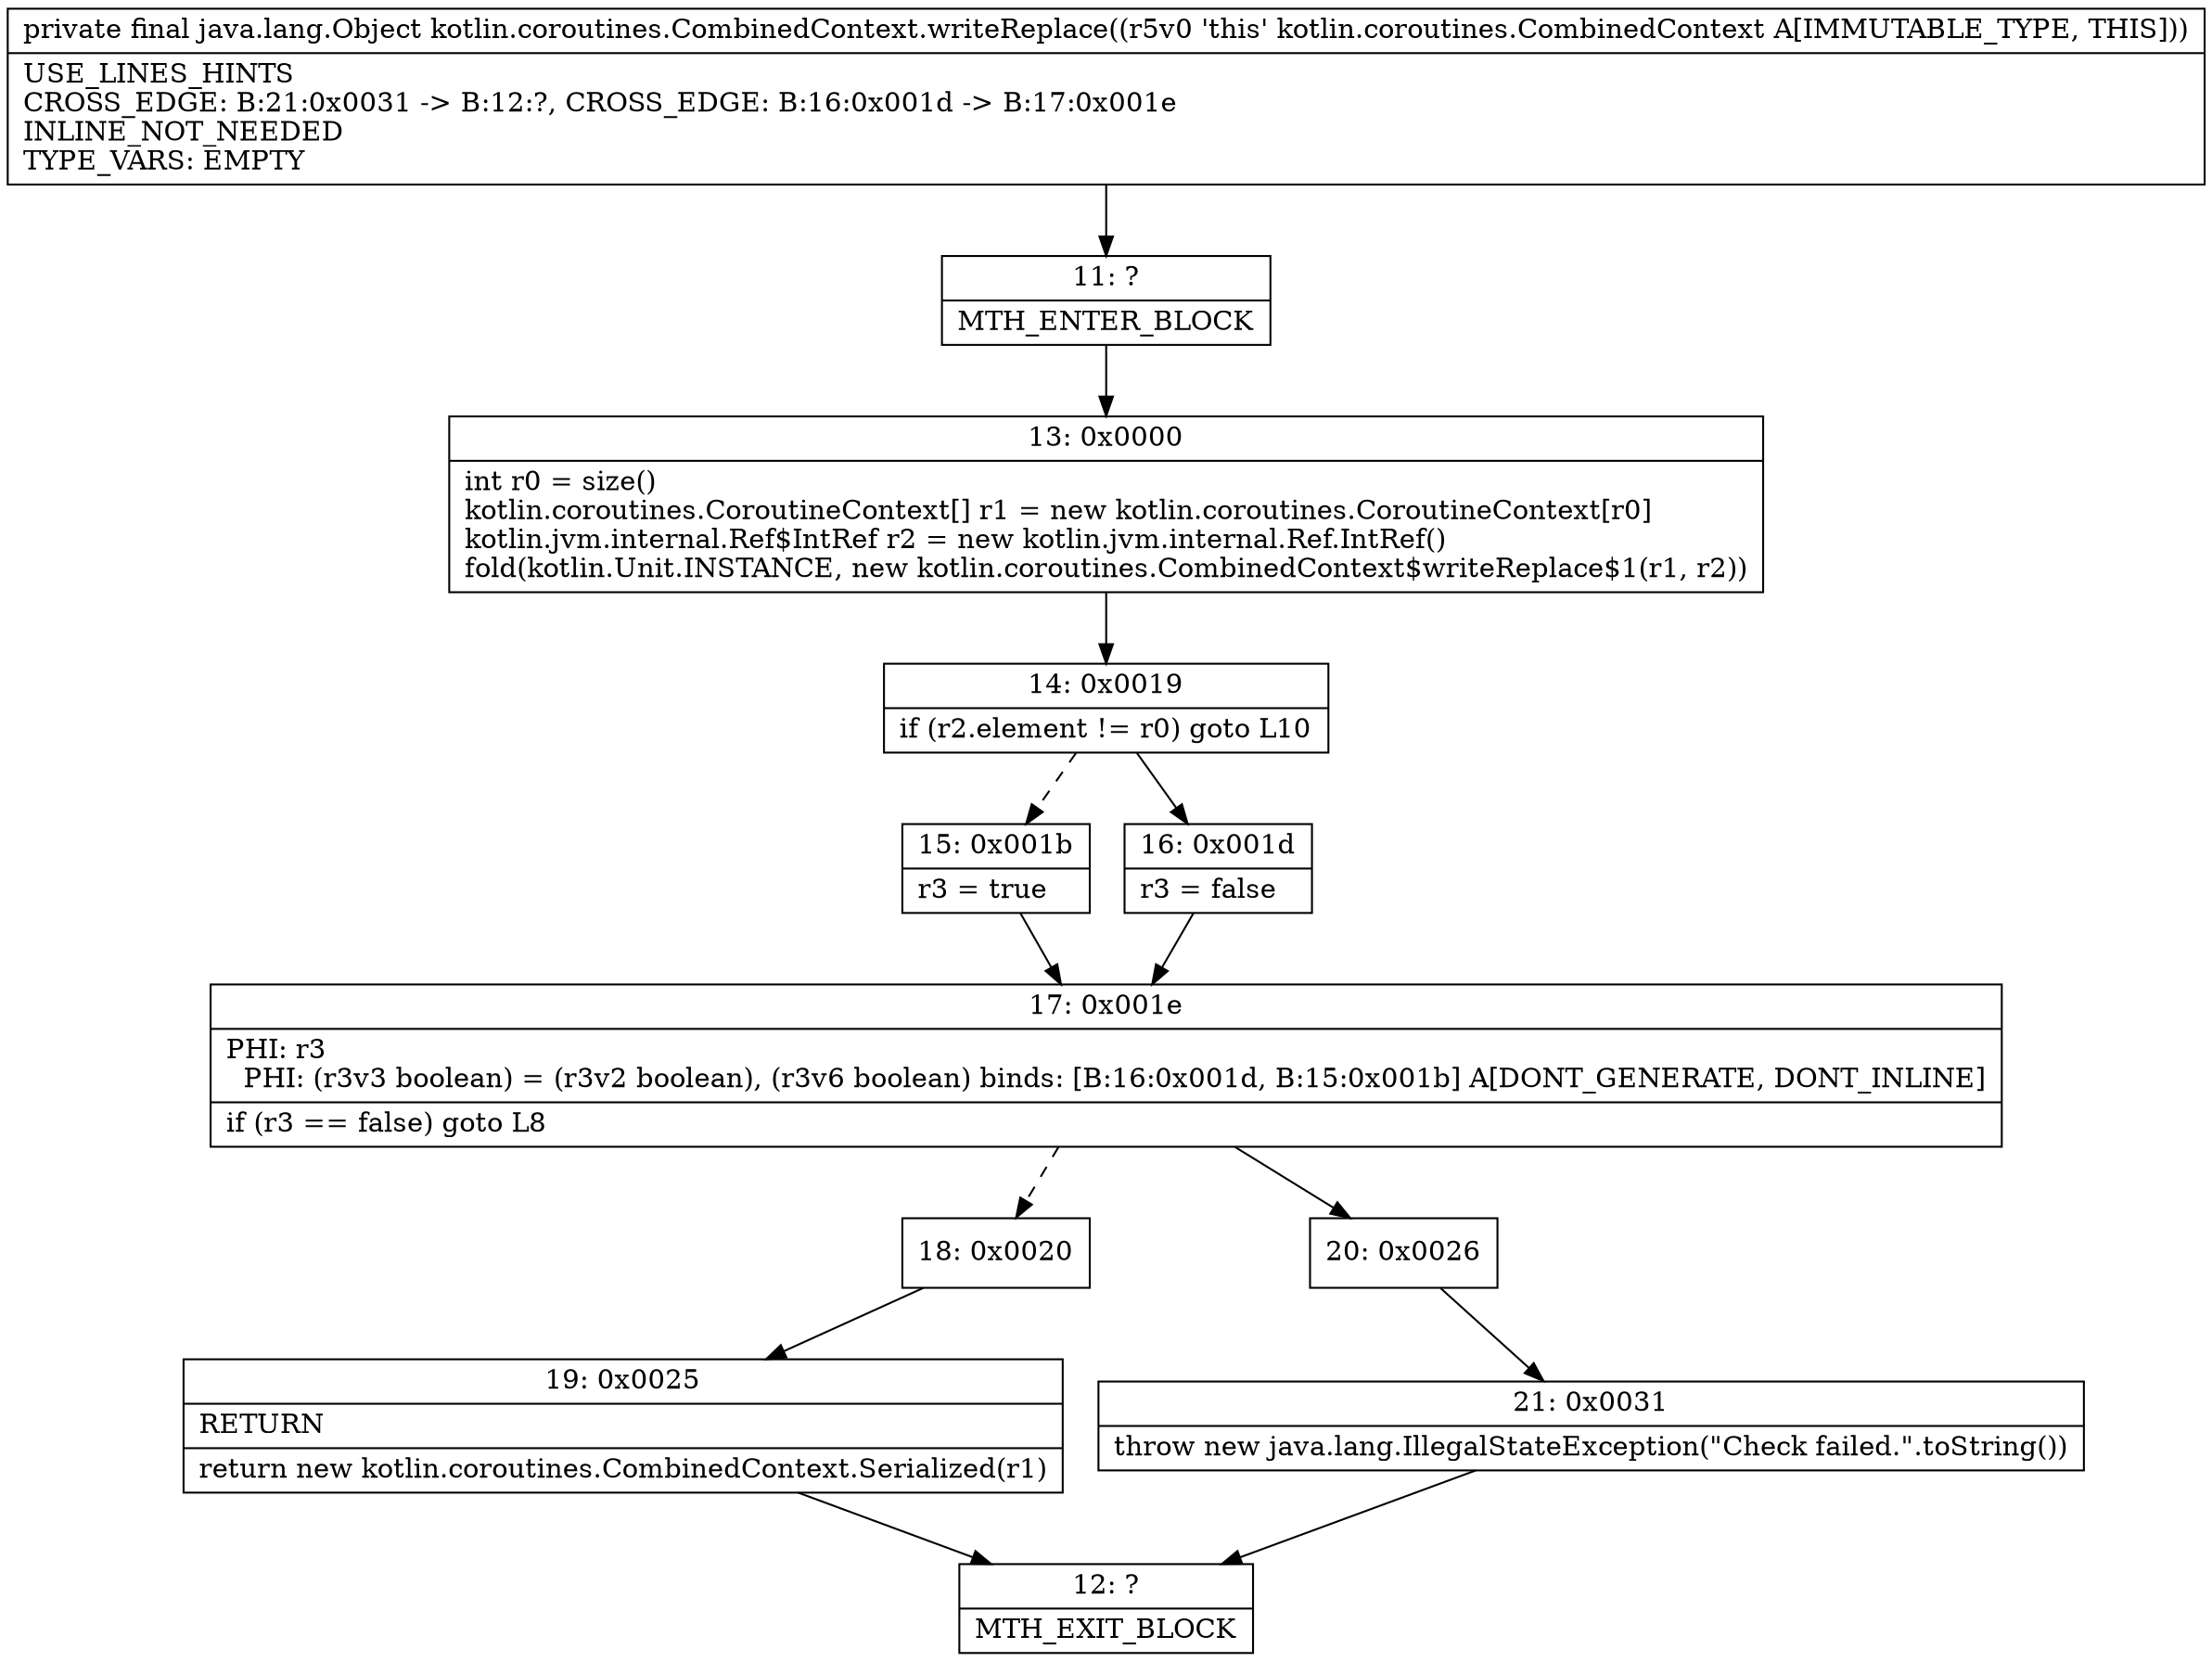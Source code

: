 digraph "CFG forkotlin.coroutines.CombinedContext.writeReplace()Ljava\/lang\/Object;" {
Node_11 [shape=record,label="{11\:\ ?|MTH_ENTER_BLOCK\l}"];
Node_13 [shape=record,label="{13\:\ 0x0000|int r0 = size()\lkotlin.coroutines.CoroutineContext[] r1 = new kotlin.coroutines.CoroutineContext[r0]\lkotlin.jvm.internal.Ref$IntRef r2 = new kotlin.jvm.internal.Ref.IntRef()\lfold(kotlin.Unit.INSTANCE, new kotlin.coroutines.CombinedContext$writeReplace$1(r1, r2))\l}"];
Node_14 [shape=record,label="{14\:\ 0x0019|if (r2.element != r0) goto L10\l}"];
Node_15 [shape=record,label="{15\:\ 0x001b|r3 = true\l}"];
Node_17 [shape=record,label="{17\:\ 0x001e|PHI: r3 \l  PHI: (r3v3 boolean) = (r3v2 boolean), (r3v6 boolean) binds: [B:16:0x001d, B:15:0x001b] A[DONT_GENERATE, DONT_INLINE]\l|if (r3 == false) goto L8\l}"];
Node_18 [shape=record,label="{18\:\ 0x0020}"];
Node_19 [shape=record,label="{19\:\ 0x0025|RETURN\l|return new kotlin.coroutines.CombinedContext.Serialized(r1)\l}"];
Node_12 [shape=record,label="{12\:\ ?|MTH_EXIT_BLOCK\l}"];
Node_20 [shape=record,label="{20\:\ 0x0026}"];
Node_21 [shape=record,label="{21\:\ 0x0031|throw new java.lang.IllegalStateException(\"Check failed.\".toString())\l}"];
Node_16 [shape=record,label="{16\:\ 0x001d|r3 = false\l}"];
MethodNode[shape=record,label="{private final java.lang.Object kotlin.coroutines.CombinedContext.writeReplace((r5v0 'this' kotlin.coroutines.CombinedContext A[IMMUTABLE_TYPE, THIS]))  | USE_LINES_HINTS\lCROSS_EDGE: B:21:0x0031 \-\> B:12:?, CROSS_EDGE: B:16:0x001d \-\> B:17:0x001e\lINLINE_NOT_NEEDED\lTYPE_VARS: EMPTY\l}"];
MethodNode -> Node_11;Node_11 -> Node_13;
Node_13 -> Node_14;
Node_14 -> Node_15[style=dashed];
Node_14 -> Node_16;
Node_15 -> Node_17;
Node_17 -> Node_18[style=dashed];
Node_17 -> Node_20;
Node_18 -> Node_19;
Node_19 -> Node_12;
Node_20 -> Node_21;
Node_21 -> Node_12;
Node_16 -> Node_17;
}

